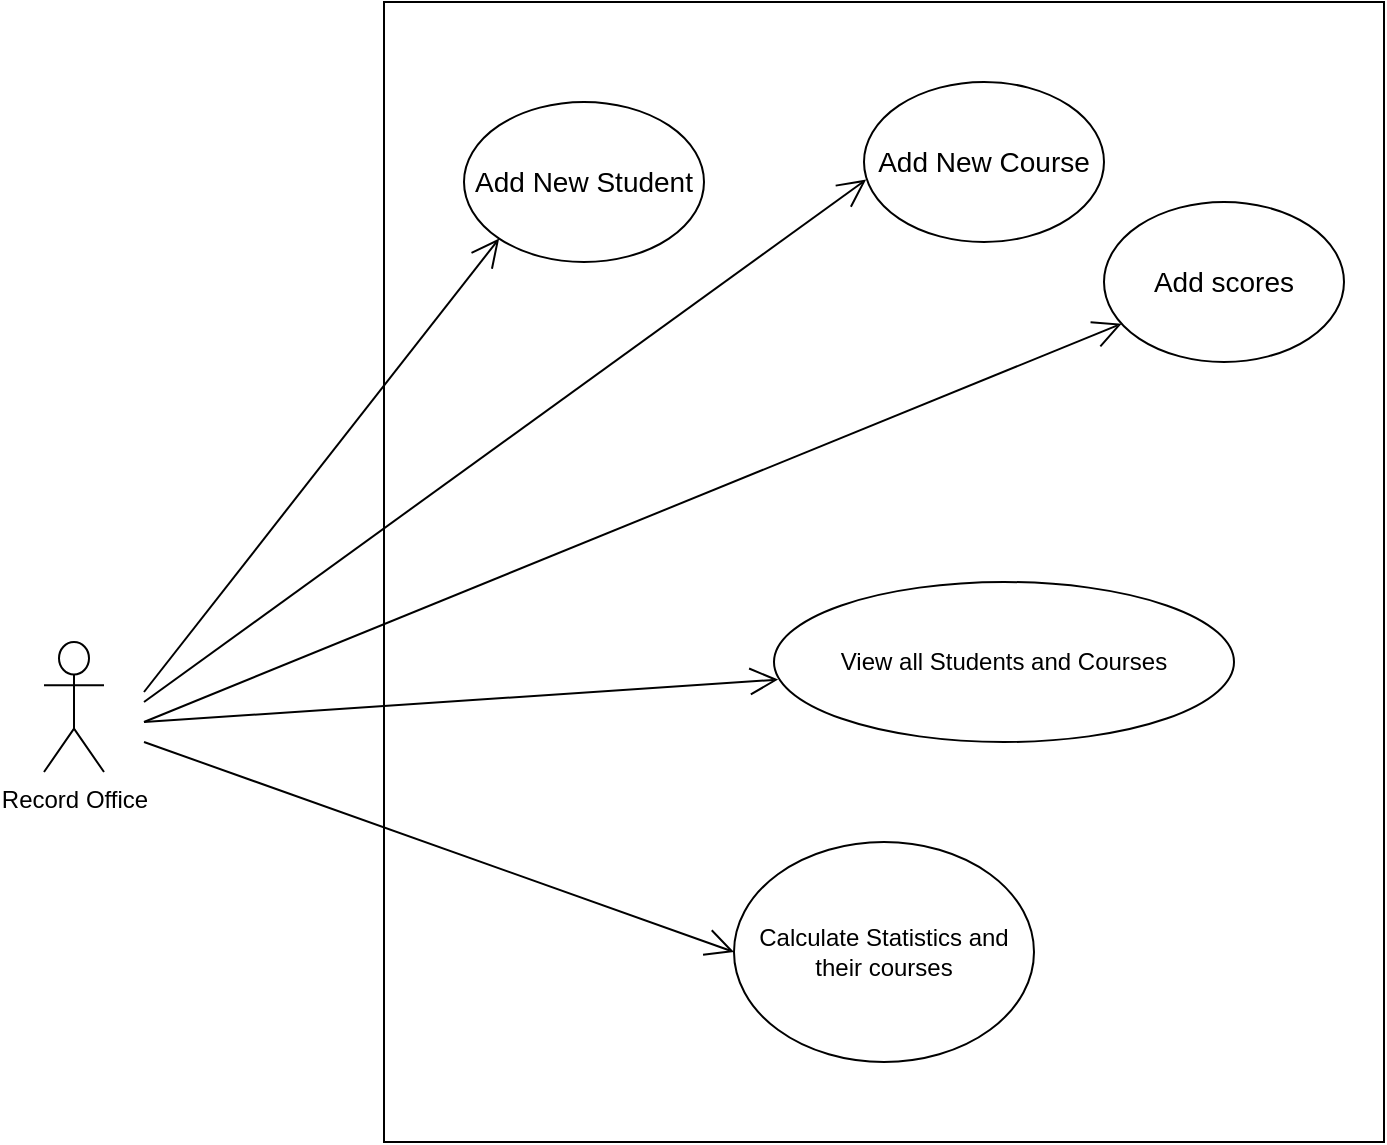 <mxfile>
    <diagram id="sHxXNNeHaKOZiOhDRW1u" name="Page-1">
        <mxGraphModel dx="882" dy="1868" grid="1" gridSize="10" guides="1" tooltips="1" connect="1" arrows="1" fold="1" page="1" pageScale="1" pageWidth="850" pageHeight="1100" math="0" shadow="0">
            <root>
                <mxCell id="0"/>
                <mxCell id="1" parent="0"/>
                <mxCell id="35" value="" style="rounded=0;whiteSpace=wrap;html=1;fontSize=14;" vertex="1" parent="1">
                    <mxGeometry x="230" y="-990" width="500" height="570" as="geometry"/>
                </mxCell>
                <mxCell id="8" value="Record Office" style="shape=umlActor;verticalLabelPosition=bottom;verticalAlign=top;html=1;outlineConnect=0;" vertex="1" parent="1">
                    <mxGeometry x="60" y="-670" width="30" height="65" as="geometry"/>
                </mxCell>
                <mxCell id="11" value="&lt;font style=&quot;font-size: 14px;&quot;&gt;Add New Student&lt;/font&gt;" style="ellipse;whiteSpace=wrap;html=1;" vertex="1" parent="1">
                    <mxGeometry x="270" y="-940" width="120" height="80" as="geometry"/>
                </mxCell>
                <mxCell id="13" value="" style="endArrow=open;endFill=1;endSize=12;html=1;fontSize=14;entryX=0;entryY=1;entryDx=0;entryDy=0;" edge="1" parent="1" target="11">
                    <mxGeometry width="160" relative="1" as="geometry">
                        <mxPoint x="110" y="-645" as="sourcePoint"/>
                        <mxPoint x="270" y="-645.5" as="targetPoint"/>
                    </mxGeometry>
                </mxCell>
                <mxCell id="14" value="&lt;font style=&quot;font-size: 14px;&quot;&gt;Add New Course&lt;/font&gt;" style="ellipse;whiteSpace=wrap;html=1;" vertex="1" parent="1">
                    <mxGeometry x="470" y="-950" width="120" height="80" as="geometry"/>
                </mxCell>
                <mxCell id="15" value="" style="endArrow=open;endFill=1;endSize=12;html=1;fontSize=14;entryX=0.009;entryY=0.61;entryDx=0;entryDy=0;entryPerimeter=0;" edge="1" parent="1" target="14">
                    <mxGeometry width="160" relative="1" as="geometry">
                        <mxPoint x="110" y="-640" as="sourcePoint"/>
                        <mxPoint x="270" y="-532.75" as="targetPoint"/>
                    </mxGeometry>
                </mxCell>
                <mxCell id="16" value="&lt;font style=&quot;font-size: 14px;&quot;&gt;Add scores&lt;/font&gt;" style="ellipse;whiteSpace=wrap;html=1;" vertex="1" parent="1">
                    <mxGeometry x="590" y="-890" width="120" height="80" as="geometry"/>
                </mxCell>
                <mxCell id="17" value="" style="endArrow=open;endFill=1;endSize=12;html=1;fontSize=14;" edge="1" parent="1" target="16">
                    <mxGeometry width="160" relative="1" as="geometry">
                        <mxPoint x="110" y="-630" as="sourcePoint"/>
                        <mxPoint x="270" y="-452.75" as="targetPoint"/>
                    </mxGeometry>
                </mxCell>
                <mxCell id="21" value="View all Students and Courses" style="ellipse;whiteSpace=wrap;html=1;" vertex="1" parent="1">
                    <mxGeometry x="425" y="-700" width="230" height="80" as="geometry"/>
                </mxCell>
                <mxCell id="22" value="" style="endArrow=open;endFill=1;endSize=12;html=1;fontSize=14;entryX=0.009;entryY=0.61;entryDx=0;entryDy=0;entryPerimeter=0;" edge="1" parent="1" target="21">
                    <mxGeometry width="160" relative="1" as="geometry">
                        <mxPoint x="110" y="-630" as="sourcePoint"/>
                        <mxPoint x="280" y="-432.75" as="targetPoint"/>
                    </mxGeometry>
                </mxCell>
                <mxCell id="23" value="Calculate Statistics and their courses" style="ellipse;whiteSpace=wrap;html=1;" vertex="1" parent="1">
                    <mxGeometry x="405" y="-570" width="150" height="110" as="geometry"/>
                </mxCell>
                <mxCell id="24" value="" style="endArrow=open;endFill=1;endSize=12;html=1;fontSize=14;entryX=0;entryY=0.5;entryDx=0;entryDy=0;" edge="1" parent="1" target="23">
                    <mxGeometry width="160" relative="1" as="geometry">
                        <mxPoint x="110" y="-620" as="sourcePoint"/>
                        <mxPoint x="270" y="-312.75" as="targetPoint"/>
                    </mxGeometry>
                </mxCell>
            </root>
        </mxGraphModel>
    </diagram>
</mxfile>